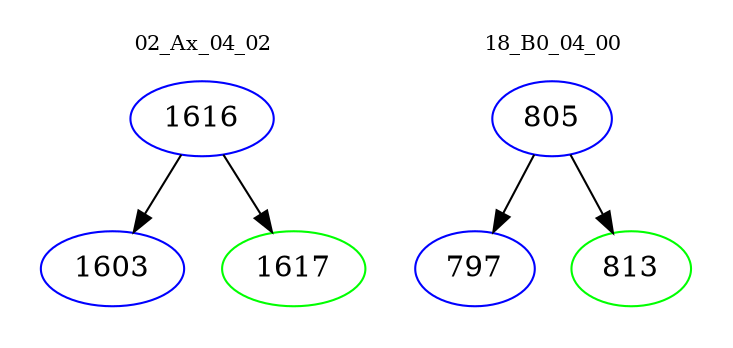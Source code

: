 digraph{
subgraph cluster_0 {
color = white
label = "02_Ax_04_02";
fontsize=10;
T0_1616 [label="1616", color="blue"]
T0_1616 -> T0_1603 [color="black"]
T0_1603 [label="1603", color="blue"]
T0_1616 -> T0_1617 [color="black"]
T0_1617 [label="1617", color="green"]
}
subgraph cluster_1 {
color = white
label = "18_B0_04_00";
fontsize=10;
T1_805 [label="805", color="blue"]
T1_805 -> T1_797 [color="black"]
T1_797 [label="797", color="blue"]
T1_805 -> T1_813 [color="black"]
T1_813 [label="813", color="green"]
}
}
